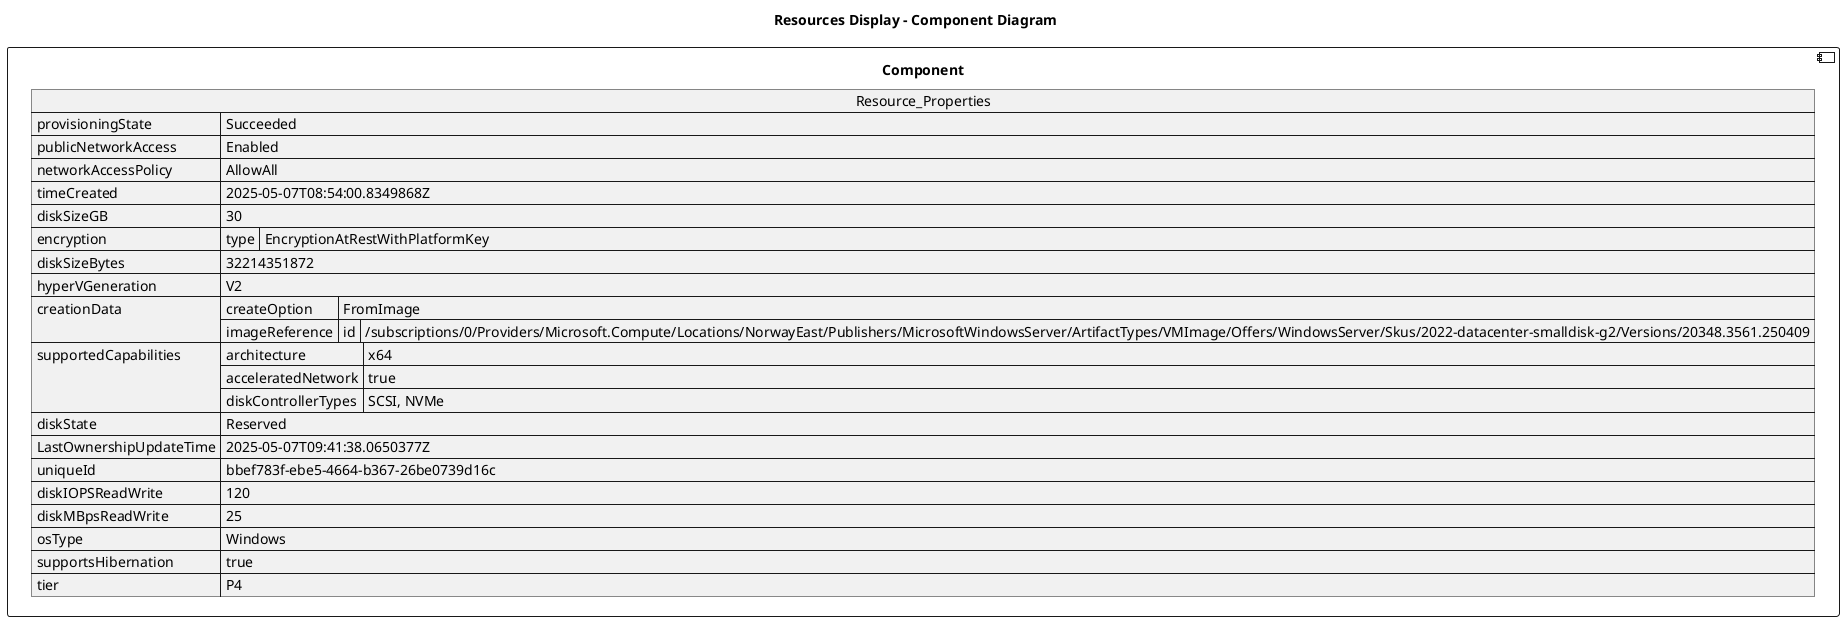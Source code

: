 @startuml

title Resources Display - Component Diagram

component Component {

json  Resource_Properties {
  "provisioningState": "Succeeded",
  "publicNetworkAccess": "Enabled",
  "networkAccessPolicy": "AllowAll",
  "timeCreated": "2025-05-07T08:54:00.8349868Z",
  "diskSizeGB": 30,
  "encryption": {
    "type": "EncryptionAtRestWithPlatformKey"
  },
  "diskSizeBytes": 32214351872,
  "hyperVGeneration": "V2",
  "creationData": {
    "createOption": "FromImage",
    "imageReference": {
      "id": "/subscriptions/0/Providers/Microsoft.Compute/Locations/NorwayEast/Publishers/MicrosoftWindowsServer/ArtifactTypes/VMImage/Offers/WindowsServer/Skus/2022-datacenter-smalldisk-g2/Versions/20348.3561.250409"
    }
  },
  "supportedCapabilities": {
    "architecture": "x64",
    "acceleratedNetwork": true,
    "diskControllerTypes": "SCSI, NVMe"
  },
  "diskState": "Reserved",
  "LastOwnershipUpdateTime": "2025-05-07T09:41:38.0650377Z",
  "uniqueId": "bbef783f-ebe5-4664-b367-26be0739d16c",
  "diskIOPSReadWrite": 120,
  "diskMBpsReadWrite": 25,
  "osType": "Windows",
  "supportsHibernation": true,
  "tier": "P4"
}
}
@enduml
